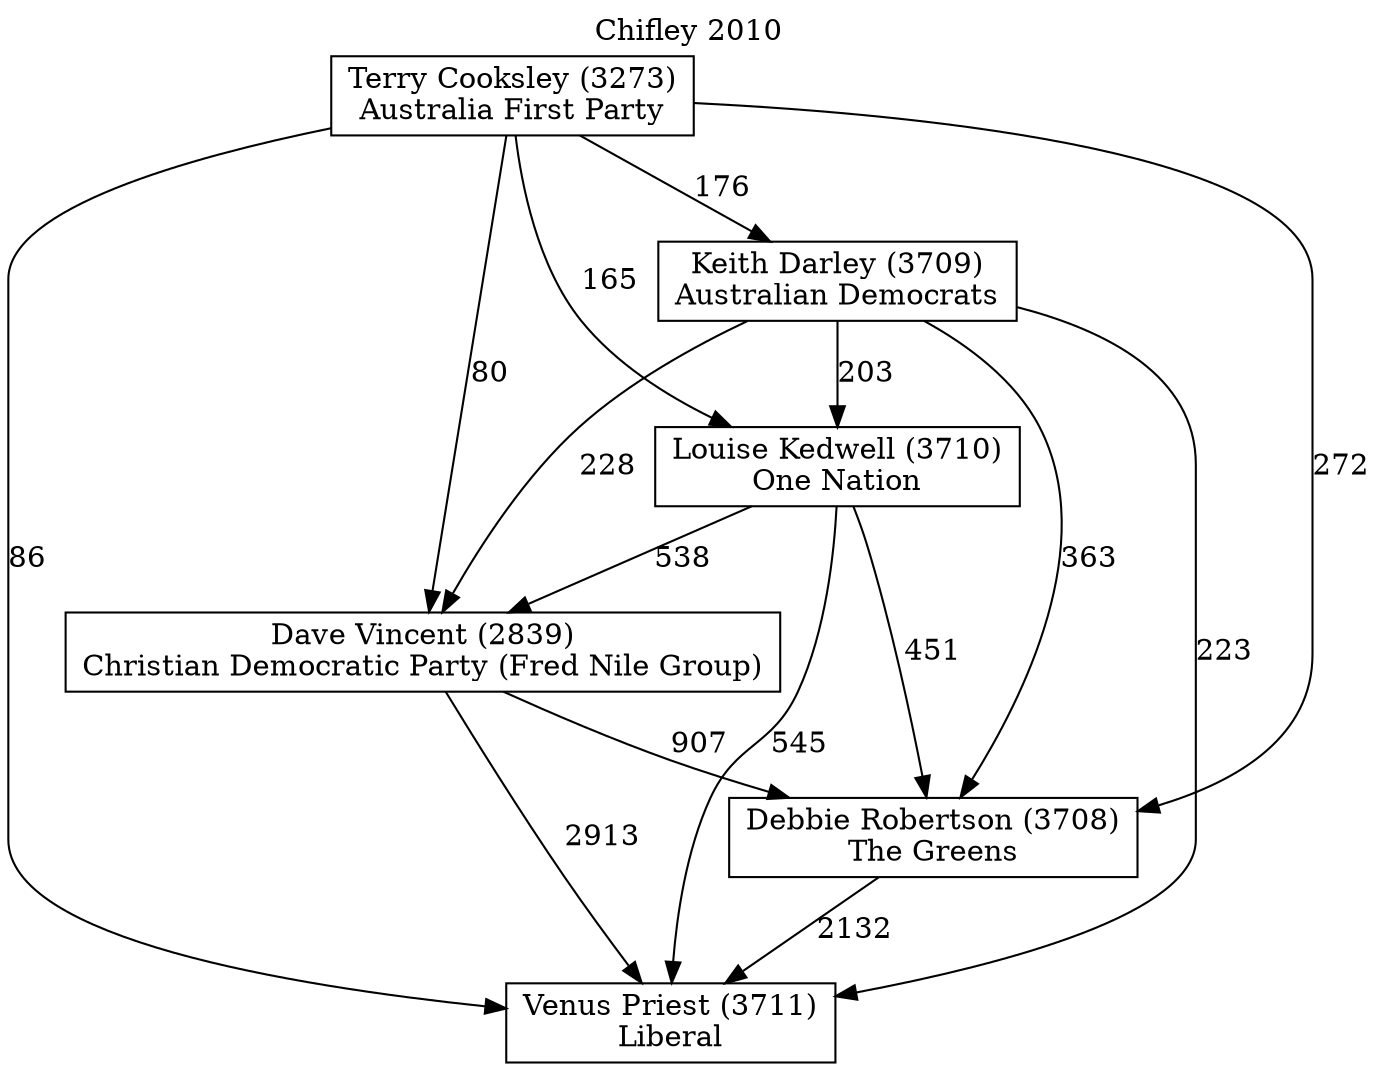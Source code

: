 // House preference flow
digraph "Venus Priest (3711)_Chifley_2010" {
	graph [label="Chifley 2010" labelloc=t mclimit=10]
	node [shape=box]
	"Venus Priest (3711)" [label="Venus Priest (3711)
Liberal"]
	"Debbie Robertson (3708)" [label="Debbie Robertson (3708)
The Greens"]
	"Dave Vincent (2839)" [label="Dave Vincent (2839)
Christian Democratic Party (Fred Nile Group)"]
	"Louise Kedwell (3710)" [label="Louise Kedwell (3710)
One Nation"]
	"Keith Darley (3709)" [label="Keith Darley (3709)
Australian Democrats"]
	"Terry Cooksley (3273)" [label="Terry Cooksley (3273)
Australia First Party"]
	"Debbie Robertson (3708)" -> "Venus Priest (3711)" [label=2132]
	"Dave Vincent (2839)" -> "Debbie Robertson (3708)" [label=907]
	"Louise Kedwell (3710)" -> "Dave Vincent (2839)" [label=538]
	"Keith Darley (3709)" -> "Louise Kedwell (3710)" [label=203]
	"Terry Cooksley (3273)" -> "Keith Darley (3709)" [label=176]
	"Dave Vincent (2839)" -> "Venus Priest (3711)" [label=2913]
	"Louise Kedwell (3710)" -> "Venus Priest (3711)" [label=545]
	"Keith Darley (3709)" -> "Venus Priest (3711)" [label=223]
	"Terry Cooksley (3273)" -> "Venus Priest (3711)" [label=86]
	"Terry Cooksley (3273)" -> "Louise Kedwell (3710)" [label=165]
	"Keith Darley (3709)" -> "Dave Vincent (2839)" [label=228]
	"Terry Cooksley (3273)" -> "Dave Vincent (2839)" [label=80]
	"Louise Kedwell (3710)" -> "Debbie Robertson (3708)" [label=451]
	"Keith Darley (3709)" -> "Debbie Robertson (3708)" [label=363]
	"Terry Cooksley (3273)" -> "Debbie Robertson (3708)" [label=272]
}
